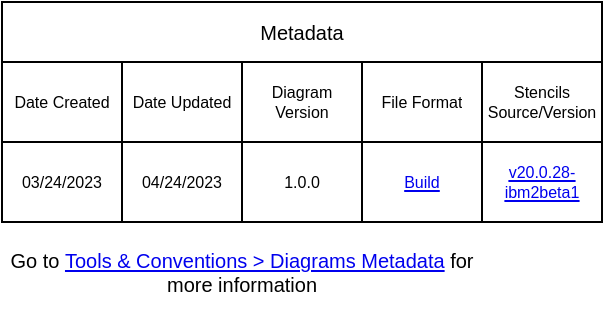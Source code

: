 <mxfile version="20.5.0" type="device" pages="2"><diagram id="ZbMhsuwrk0SCl02ZShpx" name="Metadata"><mxGraphModel dx="1234" dy="780" grid="1" gridSize="10" guides="1" tooltips="1" connect="1" arrows="1" fold="1" page="1" pageScale="1" pageWidth="850" pageHeight="1100" math="0" shadow="0"><root><mxCell id="0"/><mxCell id="1" parent="0"/><mxCell id="X3By66a2a7HRaUElGUln-1" value="Metadata" style="shape=table;startSize=30;container=1;collapsible=0;childLayout=tableLayout;fontSize=10;whiteSpace=wrap;" vertex="1" parent="1"><mxGeometry x="270" y="320" width="300" height="110" as="geometry"/></mxCell><mxCell id="X3By66a2a7HRaUElGUln-2" value="" style="shape=tableRow;horizontal=0;startSize=0;swimlaneHead=0;swimlaneBody=0;strokeColor=inherit;top=0;left=0;bottom=0;right=0;collapsible=0;dropTarget=0;fillColor=none;points=[[0,0.5],[1,0.5]];portConstraint=eastwest;fontSize=8;" vertex="1" parent="X3By66a2a7HRaUElGUln-1"><mxGeometry y="30" width="300" height="40" as="geometry"/></mxCell><mxCell id="X3By66a2a7HRaUElGUln-3" value="Date Created" style="shape=partialRectangle;html=1;whiteSpace=wrap;connectable=0;strokeColor=inherit;overflow=hidden;fillColor=none;top=0;left=0;bottom=0;right=0;pointerEvents=1;fontSize=8;" vertex="1" parent="X3By66a2a7HRaUElGUln-2"><mxGeometry width="60" height="40" as="geometry"><mxRectangle width="60" height="40" as="alternateBounds"/></mxGeometry></mxCell><mxCell id="X3By66a2a7HRaUElGUln-4" value="Date Updated" style="shape=partialRectangle;html=1;whiteSpace=wrap;connectable=0;strokeColor=inherit;overflow=hidden;fillColor=none;top=0;left=0;bottom=0;right=0;pointerEvents=1;fontSize=8;" vertex="1" parent="X3By66a2a7HRaUElGUln-2"><mxGeometry x="60" width="60" height="40" as="geometry"><mxRectangle width="60" height="40" as="alternateBounds"/></mxGeometry></mxCell><mxCell id="X3By66a2a7HRaUElGUln-5" value="Diagram Version" style="shape=partialRectangle;html=1;whiteSpace=wrap;connectable=0;strokeColor=inherit;overflow=hidden;fillColor=none;top=0;left=0;bottom=0;right=0;pointerEvents=1;fontSize=8;" vertex="1" parent="X3By66a2a7HRaUElGUln-2"><mxGeometry x="120" width="60" height="40" as="geometry"><mxRectangle width="60" height="40" as="alternateBounds"/></mxGeometry></mxCell><mxCell id="X3By66a2a7HRaUElGUln-6" value="File Format" style="shape=partialRectangle;html=1;whiteSpace=wrap;connectable=0;strokeColor=inherit;overflow=hidden;fillColor=none;top=0;left=0;bottom=0;right=0;pointerEvents=1;fontSize=8;" vertex="1" parent="X3By66a2a7HRaUElGUln-2"><mxGeometry x="180" width="60" height="40" as="geometry"><mxRectangle width="60" height="40" as="alternateBounds"/></mxGeometry></mxCell><mxCell id="X3By66a2a7HRaUElGUln-7" value="Stencils Source/Version" style="shape=partialRectangle;html=1;whiteSpace=wrap;connectable=0;strokeColor=inherit;overflow=hidden;fillColor=none;top=0;left=0;bottom=0;right=0;pointerEvents=1;fontSize=8;" vertex="1" parent="X3By66a2a7HRaUElGUln-2"><mxGeometry x="240" width="60" height="40" as="geometry"><mxRectangle width="60" height="40" as="alternateBounds"/></mxGeometry></mxCell><mxCell id="X3By66a2a7HRaUElGUln-8" style="shape=tableRow;horizontal=0;startSize=0;swimlaneHead=0;swimlaneBody=0;strokeColor=inherit;top=0;left=0;bottom=0;right=0;collapsible=0;dropTarget=0;fillColor=none;points=[[0,0.5],[1,0.5]];portConstraint=eastwest;fontSize=8;" vertex="1" parent="X3By66a2a7HRaUElGUln-1"><mxGeometry y="70" width="300" height="40" as="geometry"/></mxCell><mxCell id="X3By66a2a7HRaUElGUln-9" value="03/24/2023" style="shape=partialRectangle;html=1;whiteSpace=wrap;connectable=0;strokeColor=inherit;overflow=hidden;fillColor=none;top=0;left=0;bottom=0;right=0;pointerEvents=1;fontSize=8;" vertex="1" parent="X3By66a2a7HRaUElGUln-8"><mxGeometry width="60" height="40" as="geometry"><mxRectangle width="60" height="40" as="alternateBounds"/></mxGeometry></mxCell><mxCell id="X3By66a2a7HRaUElGUln-10" value="04/24/2023" style="shape=partialRectangle;html=1;whiteSpace=wrap;connectable=0;strokeColor=inherit;overflow=hidden;fillColor=none;top=0;left=0;bottom=0;right=0;pointerEvents=1;fontSize=8;" vertex="1" parent="X3By66a2a7HRaUElGUln-8"><mxGeometry x="60" width="60" height="40" as="geometry"><mxRectangle width="60" height="40" as="alternateBounds"/></mxGeometry></mxCell><mxCell id="X3By66a2a7HRaUElGUln-11" value="1.0.0" style="shape=partialRectangle;html=1;whiteSpace=wrap;connectable=0;strokeColor=inherit;overflow=hidden;fillColor=none;top=0;left=0;bottom=0;right=0;pointerEvents=1;fontSize=8;" vertex="1" parent="X3By66a2a7HRaUElGUln-8"><mxGeometry x="120" width="60" height="40" as="geometry"><mxRectangle width="60" height="40" as="alternateBounds"/></mxGeometry></mxCell><mxCell id="X3By66a2a7HRaUElGUln-12" value="&lt;a href=&quot;https://github.ibm.com/ibmcloud/ibm-cloud-stencils#temporary--custom-build&quot;&gt;Build&lt;/a&gt;" style="shape=partialRectangle;html=1;whiteSpace=wrap;connectable=0;strokeColor=inherit;overflow=hidden;fillColor=none;top=0;left=0;bottom=0;right=0;pointerEvents=1;fontSize=8;" vertex="1" parent="X3By66a2a7HRaUElGUln-8"><mxGeometry x="180" width="60" height="40" as="geometry"><mxRectangle width="60" height="40" as="alternateBounds"/></mxGeometry></mxCell><mxCell id="X3By66a2a7HRaUElGUln-13" value="&lt;font color=&quot;#0000ee&quot;&gt;&lt;u&gt;&lt;a href=&quot;https://github.ibm.com/ibmcloud/ibm-cloud-stencils/releases/tag/v20.0.28-ibm2beta&quot;&gt;v20.0.28-ibm2beta1&lt;/a&gt;&lt;/u&gt;&lt;/font&gt;" style="shape=partialRectangle;html=1;whiteSpace=wrap;connectable=0;strokeColor=inherit;overflow=hidden;fillColor=none;top=0;left=0;bottom=0;right=0;pointerEvents=1;fontSize=8;" vertex="1" parent="X3By66a2a7HRaUElGUln-8"><mxGeometry x="240" width="60" height="40" as="geometry"><mxRectangle width="60" height="40" as="alternateBounds"/></mxGeometry></mxCell><mxCell id="X3By66a2a7HRaUElGUln-14" value="&lt;font style=&quot;font-size: 10px;&quot;&gt;Go to&amp;nbsp;&lt;span style=&quot;background-color: initial;&quot;&gt;&lt;a href=&quot;https://github.ibm.com/ibmcloud/ibm-cloud-stencils#tools--conventions&quot;&gt;Tools &amp;amp; Conventions &amp;gt; Diagrams Metadata&lt;/a&gt;&amp;nbsp;for more information&lt;/span&gt;&lt;br&gt;&lt;/font&gt;" style="text;html=1;strokeColor=none;fillColor=none;align=center;verticalAlign=middle;whiteSpace=wrap;rounded=0;fontSize=10;" vertex="1" parent="1"><mxGeometry x="270" y="430" width="240" height="50" as="geometry"/></mxCell></root></mxGraphModel></diagram><diagram id="fZHFOoDTKbRpOtuYLnfD" name="Page-1"><mxGraphModel dx="2334" dy="780" grid="1" gridSize="10" guides="1" tooltips="1" connect="1" arrows="1" fold="1" page="1" pageScale="1" pageWidth="1100" pageHeight="850" math="0" shadow="0"><root><mxCell id="0"/><mxCell id="1" parent="0"/><UserObject placeholders="1" label="%Element-Name%&lt;BR&gt;&lt;font style='font-size: 12px'&gt;%Element-ID%&lt;/font&gt;" Element-ID="" Element-Name="Zone 3" Icon-Name="data--center" Tag-Text="" id="P5f-9x0DIOcbd5ffzTkL-56"><mxCell style="shape=mxgraph.ibm2mondrian.base;shapeType=pg;shapeLayout=expanded;colorFamily=gray;colorBackground=veryLight:veryLight;strokeWidth=1;html=1;whiteSpace=wrap;metaEdit=1;collapsible=0;recursiveResize=0;expand=0;fontFamily=IBM Plex Sans;fontColor=#000000;fontSize=14;image=;verticalAlign=middle;align=left;spacing=0;spacingLeft=12;spacingRight=16;spacingTop=0;spacingBottom=0;container=1" parent="1" vertex="1"><mxGeometry x="-590" y="570" width="500" height="190" as="geometry"/></mxCell></UserObject><UserObject placeholders="1" label="%Element-Name%&lt;BR&gt;&lt;font style='font-size: 12px'&gt;%Element-ID%&lt;/font&gt;" Element-ID="" Element-Name="Subnet 3" Icon-Name="ibm-cloud--subnets" Tag-Text="" id="P5f-9x0DIOcbd5ffzTkL-55"><mxCell style="shape=mxgraph.ibm2mondrian.base;shapeType=pg;shapeLayout=expanded;colorFamily=cyan;colorBackground=white:white;strokeWidth=1;html=1;whiteSpace=wrap;metaEdit=1;collapsible=0;recursiveResize=0;expand=0;fontFamily=IBM Plex Sans;fontColor=#000000;fontSize=14;image=;verticalAlign=middle;align=left;spacing=0;spacingLeft=12;spacingRight=16;spacingTop=0;spacingBottom=0;container=1" parent="P5f-9x0DIOcbd5ffzTkL-56" vertex="1"><mxGeometry x="25" y="37.5" width="450" height="115" as="geometry"/></mxCell></UserObject><UserObject placeholders="1" label="%Element-Name%&lt;BR&gt;&lt;font style='font-size: 12px'&gt;%Element-ID%&lt;/font&gt;" Element-ID="" Element-Name="Zone 1" Icon-Name="data--center" Tag-Text="" id="P5f-9x0DIOcbd5ffzTkL-38"><mxCell style="shape=mxgraph.ibm2mondrian.base;shapeType=pg;shapeLayout=expanded;colorFamily=gray;colorBackground=veryLight:veryLight;strokeWidth=1;html=1;whiteSpace=wrap;metaEdit=1;collapsible=0;recursiveResize=0;expand=0;fontFamily=IBM Plex Sans;fontColor=#000000;fontSize=14;image=;verticalAlign=middle;align=left;spacing=0;spacingLeft=12;spacingRight=16;spacingTop=0;spacingBottom=0;container=1;" parent="1" vertex="1"><mxGeometry x="-590" y="170" width="500" height="190" as="geometry"/></mxCell></UserObject><UserObject placeholders="1" label="%Element-Name%&lt;BR&gt;&lt;font style='font-size: 12px'&gt;%Element-ID%&lt;/font&gt;" Element-ID="" Element-Name="Subnet 1" Icon-Name="ibm-cloud--subnets" Tag-Text="" id="P5f-9x0DIOcbd5ffzTkL-31"><mxCell style="shape=mxgraph.ibm2mondrian.base;shapeType=pg;shapeLayout=expanded;colorFamily=cyan;colorBackground=white:white;strokeWidth=1;html=1;whiteSpace=wrap;metaEdit=1;collapsible=0;recursiveResize=0;expand=0;fontFamily=IBM Plex Sans;fontColor=#000000;fontSize=14;image=;verticalAlign=middle;align=left;spacing=0;spacingLeft=12;spacingRight=16;spacingTop=0;spacingBottom=0;container=1" parent="P5f-9x0DIOcbd5ffzTkL-38" vertex="1"><mxGeometry x="20" y="50" width="450" height="120" as="geometry"/></mxCell></UserObject><UserObject placeholders="1" label="%Element-Name%&lt;BR&gt;&lt;font style='font-size: 12px'&gt;%Element-ID%&lt;/font&gt;" Element-ID="" Element-Name="Public Network" Icon-Name="network--public" Tag-Text="" id="P5f-9x0DIOcbd5ffzTkL-2"><mxCell style="shape=mxgraph.ibm2mondrian.base;shapeType=lg;shapeLayout=expanded;colorFamily=cyan;colorBackground=noColor:noColor;strokeWidth=1;html=1;whiteSpace=wrap;metaEdit=1;collapsible=0;recursiveResize=0;expand=0;fontFamily=IBM Plex Sans;fontColor=#000000;fontSize=14;image=;verticalAlign=middle;align=left;spacing=0;spacingLeft=12;spacingRight=12;spacingTop=0;spacingBottom=0;container=1;verticalLabelPosition=middle;labelPosition=center;" parent="1" vertex="1"><mxGeometry x="-1070" y="30" width="144" height="790" as="geometry"/></mxCell></UserObject><UserObject placeholders="1" label="%Element-Name%&lt;BR&gt;&lt;font style='font-size: 12px'&gt;%Element-ID%&lt;/font&gt;" Element-ID="" Element-Name="Client" Icon-Name="laptop" Tag-Text="" id="P5f-9x0DIOcbd5ffzTkL-65"><mxCell style="shape=mxgraph.ibm2mondrian.base;shapeType=actor;shapeLayout=collapsed;colorFamily=black;colorBackground=noColor:noColor;strokeWidth=1;html=1;whiteSpace=wrap;metaEdit=1;collapsible=0;recursiveResize=0;expand=0;fontFamily=IBM Plex Sans;fontColor=#000000;fontSize=14;image=;verticalAlign=top;align=center;spacing=0;spacingLeft=0;spacingRight=0;spacingTop=0;spacingBottom=0;verticalLabelPosition=bottom;labelPosition=center;positionText=bottom;container=0;fillColor=#00994D;gradientColor=none;" parent="P5f-9x0DIOcbd5ffzTkL-2" vertex="1"><mxGeometry x="48" y="417.5" width="48" height="48" as="geometry"/></mxCell></UserObject><mxCell id="P5f-9x0DIOcbd5ffzTkL-10" style="edgeStyle=orthogonalEdgeStyle;rounded=0;orthogonalLoop=1;jettySize=auto;html=1;exitX=1;exitY=0.5;exitDx=0;exitDy=0;exitPerimeter=0;entryX=0.5;entryY=0;entryDx=0;entryDy=0;entryPerimeter=0;endArrow=block;endFill=1;strokeWidth=2;startArrow=oval;startFill=1;" parent="1" source="P5f-9x0DIOcbd5ffzTkL-3" target="P5f-9x0DIOcbd5ffzTkL-5" edge="1"><mxGeometry relative="1" as="geometry"><Array as="points"><mxPoint x="-300" y="275"/><mxPoint x="-300" y="231"/><mxPoint x="-261" y="231"/></Array></mxGeometry></mxCell><mxCell id="P5f-9x0DIOcbd5ffzTkL-11" style="edgeStyle=orthogonalEdgeStyle;rounded=0;orthogonalLoop=1;jettySize=auto;html=1;exitX=1;exitY=0.5;exitDx=0;exitDy=0;exitPerimeter=0;entryX=0.5;entryY=0;entryDx=0;entryDy=0;entryPerimeter=0;endArrow=block;endFill=1;strokeWidth=2;startArrow=oval;startFill=1;" parent="1" source="P5f-9x0DIOcbd5ffzTkL-3" target="P5f-9x0DIOcbd5ffzTkL-7" edge="1"><mxGeometry relative="1" as="geometry"><Array as="points"><mxPoint x="-300" y="275"/><mxPoint x="-300" y="231"/><mxPoint x="-171" y="231"/></Array></mxGeometry></mxCell><UserObject placeholders="1" label="%Element-Name%&lt;br style=&quot;font-size: 12px;&quot;&gt;&lt;font style=&quot;font-size: 12px;&quot;&gt;%Element-ID%&lt;/font&gt;" Element-ID="" Element-Name="ALB" Icon-Name="load-balancer--application" Tag-Text="" id="P5f-9x0DIOcbd5ffzTkL-3"><mxCell style="shape=mxgraph.ibm2mondrian.base;shapeType=pn;shapeLayout=collapsed;colorFamily=cyan;colorBackground=noColor:noColor;strokeWidth=1;html=1;whiteSpace=wrap;metaEdit=1;collapsible=0;recursiveResize=0;expand=0;fontFamily=IBM Plex Sans;fontColor=#000000;fontSize=12;image=;verticalAlign=top;align=center;spacing=0;spacingLeft=0;spacingRight=0;spacingTop=0;spacingBottom=0;verticalLabelPosition=bottom;labelPosition=center;positionText=bottom;container=1" parent="1" vertex="1"><mxGeometry x="-385" y="251" width="48" height="48" as="geometry"/></mxCell></UserObject><UserObject placeholders="1" label="%Element-Name%&lt;br style=&quot;font-size: 12px;&quot;&gt;&lt;font style=&quot;font-size: 12px&quot;&gt;%Element-ID%&lt;/font&gt;" Element-ID="" Element-Name="Worker Node 1" Icon-Name="instance--virtual" Tag-Text="" id="P5f-9x0DIOcbd5ffzTkL-5"><mxCell style="shape=mxgraph.ibm2mondrian.base;shapeType=ln;shapeLayout=collapsed;colorFamily=green;colorBackground=noColor:noColor;strokeWidth=1;html=1;metaEdit=1;collapsible=0;recursiveResize=0;expand=0;fontFamily=IBM Plex Sans;fontColor=#000000;fontSize=12;image=;verticalAlign=top;align=center;spacing=0;spacingLeft=0;spacingRight=0;spacingTop=0;spacingBottom=0;verticalLabelPosition=bottom;labelPosition=center;positionText=bottom;container=1;whiteSpace=wrap;" parent="1" vertex="1"><mxGeometry x="-285" y="251" width="48" height="48" as="geometry"/></mxCell></UserObject><UserObject placeholders="1" label="%Element-Name%&lt;br style=&quot;font-size: 12px;&quot;&gt;&lt;font style=&quot;font-size: 12px&quot;&gt;%Element-ID%&lt;/font&gt;" Element-ID="" Element-Name="Worker Node 2" Icon-Name="instance--virtual" Tag-Text="" id="P5f-9x0DIOcbd5ffzTkL-7"><mxCell style="shape=mxgraph.ibm2mondrian.base;shapeType=ln;shapeLayout=collapsed;colorFamily=green;colorBackground=noColor:noColor;strokeWidth=1;html=1;metaEdit=1;collapsible=0;recursiveResize=0;expand=0;fontFamily=IBM Plex Sans;fontColor=#000000;fontSize=12;image=;verticalAlign=top;align=center;spacing=0;spacingLeft=0;spacingRight=0;spacingTop=0;spacingBottom=0;verticalLabelPosition=bottom;labelPosition=center;positionText=bottom;container=1;whiteSpace=wrap;" parent="1" vertex="1"><mxGeometry x="-195" y="251" width="48" height="48" as="geometry"/></mxCell></UserObject><mxCell id="P5f-9x0DIOcbd5ffzTkL-27" style="edgeStyle=orthogonalEdgeStyle;rounded=0;orthogonalLoop=1;jettySize=auto;html=1;exitX=1;exitY=0.5;exitDx=0;exitDy=0;exitPerimeter=0;startArrow=oval;startFill=1;endArrow=block;endFill=1;strokeWidth=2;entryX=0;entryY=0.5;entryDx=0;entryDy=0;entryPerimeter=0;" parent="1" source="P5f-9x0DIOcbd5ffzTkL-12" target="P5f-9x0DIOcbd5ffzTkL-3" edge="1"><mxGeometry relative="1" as="geometry"><Array as="points"><mxPoint x="-645" y="472"/><mxPoint x="-645" y="275"/></Array><mxPoint x="-390" y="275" as="targetPoint"/></mxGeometry></mxCell><mxCell id="P5f-9x0DIOcbd5ffzTkL-61" style="edgeStyle=orthogonalEdgeStyle;rounded=0;orthogonalLoop=1;jettySize=auto;html=1;exitX=1;exitY=0.5;exitDx=0;exitDy=0;exitPerimeter=0;fontSize=12;startArrow=oval;startFill=1;endArrow=block;endFill=1;strokeWidth=2;entryX=0;entryY=0.5;entryDx=0;entryDy=0;entryPerimeter=0;" parent="1" source="P5f-9x0DIOcbd5ffzTkL-12" target="P5f-9x0DIOcbd5ffzTkL-50" edge="1"><mxGeometry relative="1" as="geometry"><Array as="points"><mxPoint x="-645" y="472"/><mxPoint x="-645" y="649"/></Array><mxPoint x="-500" y="649" as="targetPoint"/></mxGeometry></mxCell><UserObject placeholders="1" label="%Element-Name%&lt;BR&gt;&lt;font style='font-size: 12px'&gt;%Element-ID%&lt;/font&gt;" Element-ID="" Element-Name="VPC Multi-Zone LB" Icon-Name="load-balancer--global" Tag-Text="" id="P5f-9x0DIOcbd5ffzTkL-12"><mxCell style="shape=mxgraph.ibm2mondrian.base;shapeType=ln;shapeLayout=collapsed;colorFamily=cyan;colorBackground=noColor:noColor;strokeWidth=1;html=1;metaEdit=1;collapsible=0;recursiveResize=0;expand=0;fontFamily=IBM Plex Sans;fontColor=#000000;fontSize=14;image=;verticalAlign=top;align=center;spacing=0;spacingLeft=0;spacingRight=0;spacingTop=0;spacingBottom=0;verticalLabelPosition=bottom;labelPosition=center;positionText=bottom;container=1" parent="1" vertex="1"><mxGeometry x="-825" y="448" width="48" height="48" as="geometry"/></mxCell></UserObject><mxCell id="P5f-9x0DIOcbd5ffzTkL-48" style="edgeStyle=orthogonalEdgeStyle;rounded=0;orthogonalLoop=1;jettySize=auto;html=1;exitX=1;exitY=0.5;exitDx=0;exitDy=0;exitPerimeter=0;entryX=0.5;entryY=0;entryDx=0;entryDy=0;entryPerimeter=0;endArrow=block;endFill=1;strokeWidth=2;startArrow=oval;startFill=1;" parent="1" source="P5f-9x0DIOcbd5ffzTkL-50" target="P5f-9x0DIOcbd5ffzTkL-53" edge="1"><mxGeometry relative="1" as="geometry"><Array as="points"><mxPoint x="-300" y="649"/><mxPoint x="-300" y="605"/><mxPoint x="-261" y="605"/></Array></mxGeometry></mxCell><mxCell id="P5f-9x0DIOcbd5ffzTkL-49" style="edgeStyle=orthogonalEdgeStyle;rounded=0;orthogonalLoop=1;jettySize=auto;html=1;exitX=1;exitY=0.5;exitDx=0;exitDy=0;exitPerimeter=0;entryX=0.5;entryY=0;entryDx=0;entryDy=0;entryPerimeter=0;endArrow=block;endFill=1;strokeWidth=2;startArrow=oval;startFill=1;" parent="1" source="P5f-9x0DIOcbd5ffzTkL-50" target="P5f-9x0DIOcbd5ffzTkL-54" edge="1"><mxGeometry relative="1" as="geometry"><Array as="points"><mxPoint x="-300" y="649"/><mxPoint x="-300" y="605"/><mxPoint x="-171" y="605"/></Array></mxGeometry></mxCell><UserObject placeholders="1" label="%Element-Name%&lt;br style=&quot;font-size: 12px;&quot;&gt;&lt;font style=&quot;font-size: 12px;&quot;&gt;%Element-ID%&lt;/font&gt;" Element-ID="" Element-Name="ALB" Icon-Name="load-balancer--application" Tag-Text="" id="P5f-9x0DIOcbd5ffzTkL-50"><mxCell style="shape=mxgraph.ibm2mondrian.base;shapeType=pn;shapeLayout=collapsed;colorFamily=cyan;colorBackground=noColor:noColor;strokeWidth=1;html=1;whiteSpace=wrap;metaEdit=1;collapsible=0;recursiveResize=0;expand=0;fontFamily=IBM Plex Sans;fontColor=#000000;fontSize=12;image=;verticalAlign=top;align=center;spacing=0;spacingLeft=0;spacingRight=0;spacingTop=0;spacingBottom=0;verticalLabelPosition=bottom;labelPosition=center;positionText=bottom;container=1" parent="1" vertex="1"><mxGeometry x="-385" y="625" width="48" height="48" as="geometry"/></mxCell></UserObject><UserObject placeholders="1" label="%Element-Name%&lt;br style=&quot;font-size: 12px;&quot;&gt;&lt;font style=&quot;font-size: 12px&quot;&gt;%Element-ID%&lt;/font&gt;" Element-ID="" Element-Name="Worker Node 1" Icon-Name="instance--virtual" Tag-Text="" id="P5f-9x0DIOcbd5ffzTkL-53"><mxCell style="shape=mxgraph.ibm2mondrian.base;shapeType=ln;shapeLayout=collapsed;colorFamily=green;colorBackground=noColor:noColor;strokeWidth=1;html=1;metaEdit=1;collapsible=0;recursiveResize=0;expand=0;fontFamily=IBM Plex Sans;fontColor=#000000;fontSize=12;image=;verticalAlign=top;align=center;spacing=0;spacingLeft=0;spacingRight=0;spacingTop=0;spacingBottom=0;verticalLabelPosition=bottom;labelPosition=center;positionText=bottom;container=1;whiteSpace=wrap;" parent="1" vertex="1"><mxGeometry x="-285" y="620" width="48" height="48" as="geometry"/></mxCell></UserObject><UserObject placeholders="1" label="%Element-Name%&lt;br style=&quot;font-size: 12px;&quot;&gt;&lt;font style=&quot;font-size: 12px&quot;&gt;%Element-ID%&lt;/font&gt;" Element-ID="" Element-Name="Worker Node 2" Icon-Name="instance--virtual" Tag-Text="" id="P5f-9x0DIOcbd5ffzTkL-54"><mxCell style="shape=mxgraph.ibm2mondrian.base;shapeType=ln;shapeLayout=collapsed;colorFamily=green;colorBackground=noColor:noColor;strokeWidth=1;html=1;metaEdit=1;collapsible=0;recursiveResize=0;expand=0;fontFamily=IBM Plex Sans;fontColor=#000000;fontSize=12;image=;verticalAlign=top;align=center;spacing=0;spacingLeft=0;spacingRight=0;spacingTop=0;spacingBottom=0;verticalLabelPosition=bottom;labelPosition=center;positionText=bottom;container=1;whiteSpace=wrap;" parent="1" vertex="1"><mxGeometry x="-195" y="620" width="48" height="48" as="geometry"/></mxCell></UserObject><mxCell id="P5f-9x0DIOcbd5ffzTkL-66" style="edgeStyle=orthogonalEdgeStyle;rounded=0;orthogonalLoop=1;jettySize=auto;html=1;exitX=1;exitY=0.5;exitDx=0;exitDy=0;exitPerimeter=0;entryX=0;entryY=0.5;entryDx=0;entryDy=0;entryPerimeter=0;fontSize=12;startArrow=oval;startFill=1;endArrow=block;endFill=1;strokeWidth=2;" parent="1" source="P5f-9x0DIOcbd5ffzTkL-65" target="P5f-9x0DIOcbd5ffzTkL-12" edge="1"><mxGeometry relative="1" as="geometry"/></mxCell><UserObject placeholders="1" label="%Element-Name%&lt;BR&gt;&lt;font style='font-size: 12px'&gt;%Element-ID%&lt;/font&gt;" Element-ID="" Element-Name="&#10;VPC" Icon-Name="virtual-private-cloud--alt" Tag-Text="" id="NyfGBGzlH53pA7Klpbw7-2"><mxCell style="shape=mxgraph.ibm2mondrian.base;shapeType=pg;shapeLayout=expanded;colorFamily=cyan;colorBackground=noColor:noColor;strokeWidth=1;html=1;whiteSpace=wrap;metaEdit=1;collapsible=0;recursiveResize=0;expand=0;fontFamily=IBM Plex Sans;fontColor=#000000;fontSize=14;image=;verticalAlign=middle;align=left;spacing=0;spacingLeft=12;spacingRight=16;spacingTop=0;spacingBottom=0;container=1;fillColor=#C7C7C7;gradientColor=none;" parent="1" vertex="1"><mxGeometry x="-850" y="110" width="780" height="670" as="geometry"/></mxCell></UserObject><UserObject placeholders="1" label="%Element-Name%&lt;BR&gt;&lt;font style='font-size: 12px'&gt;%Element-ID%&lt;/font&gt;" Element-ID="" Element-Name="Region A" Icon-Name="location" Tag-Text="" id="P5f-9x0DIOcbd5ffzTkL-64"><mxCell style="shape=mxgraph.ibm2mondrian.base;shapeType=lg;shapeLayout=expanded;colorFamily=gray;colorBackground=noColor:noColor;strokeWidth=1;html=1;whiteSpace=wrap;metaEdit=1;collapsible=0;recursiveResize=0;expand=0;fontFamily=IBM Plex Sans;fontColor=#000000;fontSize=14;image=;verticalAlign=middle;align=left;spacing=0;spacingLeft=12;spacingRight=12;spacingTop=0;spacingBottom=0;container=1;fillColor=#00994D;gradientColor=none;verticalLabelPosition=middle;labelPosition=center;" parent="NyfGBGzlH53pA7Klpbw7-2" vertex="1"><mxGeometry x="-20" y="-40" width="820" height="730" as="geometry"/></mxCell></UserObject><UserObject placeholders="1" label="%Element-Name%&lt;BR&gt;&lt;font style='font-size: 12px'&gt;%Element-ID%&lt;/font&gt;" Element-ID="" Element-Name="IBM Cloud" Icon-Name="ibm-cloud" Tag-Text="" id="P5f-9x0DIOcbd5ffzTkL-1"><mxCell style="shape=mxgraph.ibm2mondrian.base;shapeType=pg;shapeLayout=expanded;colorFamily=cyan;colorBackground=noColor:noColor;strokeWidth=1;html=1;whiteSpace=wrap;metaEdit=1;collapsible=0;recursiveResize=0;expand=0;fontFamily=IBM Plex Sans;fontColor=#000000;fontSize=14;image=;verticalAlign=middle;align=left;spacing=0;spacingLeft=12;spacingRight=16;spacingTop=0;spacingBottom=0;container=1" parent="P5f-9x0DIOcbd5ffzTkL-64" vertex="1"><mxGeometry x="-20" y="-40" width="860" height="790" as="geometry"/></mxCell></UserObject><UserObject placeholders="1" label="%Element-Name%&lt;BR&gt;&lt;font style='font-size: 12px'&gt;%Element-ID%&lt;/font&gt;" Element-ID="" Element-Name="Zone 2" Icon-Name="data--center" Tag-Text="" id="R08rFAO72C0pnG6lUQ_t-9"><mxCell style="shape=mxgraph.ibm2mondrian.base;shapeType=pg;shapeLayout=expanded;colorFamily=gray;colorBackground=veryLight:veryLight;strokeWidth=1;html=1;whiteSpace=wrap;metaEdit=1;collapsible=0;recursiveResize=0;expand=0;fontFamily=IBM Plex Sans;fontColor=#000000;fontSize=14;image=;verticalAlign=middle;align=left;spacing=0;spacingLeft=12;spacingRight=16;spacingTop=0;spacingBottom=0;container=1" parent="1" vertex="1"><mxGeometry x="-590" y="370" width="500" height="190" as="geometry"/></mxCell></UserObject><UserObject placeholders="1" label="%Element-Name%&lt;BR&gt;&lt;font style='font-size: 12px'&gt;%Element-ID%&lt;/font&gt;" Element-ID="" Element-Name="Subnet 3" Icon-Name="ibm-cloud--subnets" Tag-Text="" id="R08rFAO72C0pnG6lUQ_t-10"><mxCell style="shape=mxgraph.ibm2mondrian.base;shapeType=pg;shapeLayout=expanded;colorFamily=cyan;colorBackground=white:white;strokeWidth=1;html=1;whiteSpace=wrap;metaEdit=1;collapsible=0;recursiveResize=0;expand=0;fontFamily=IBM Plex Sans;fontColor=#000000;fontSize=14;image=;verticalAlign=middle;align=left;spacing=0;spacingLeft=12;spacingRight=16;spacingTop=0;spacingBottom=0;container=1" parent="R08rFAO72C0pnG6lUQ_t-9" vertex="1"><mxGeometry x="25" y="44.5" width="450" height="115" as="geometry"/></mxCell></UserObject><UserObject placeholders="1" label="%Element-Name%&lt;br style=&quot;font-size: 12px;&quot;&gt;&lt;font style=&quot;font-size: 12px;&quot;&gt;%Element-ID%&lt;/font&gt;" Element-ID="" Element-Name="ALB" Icon-Name="load-balancer--application" Tag-Text="" id="P5f-9x0DIOcbd5ffzTkL-41"><mxCell style="shape=mxgraph.ibm2mondrian.base;shapeType=pn;shapeLayout=collapsed;colorFamily=cyan;colorBackground=noColor:noColor;strokeWidth=1;html=1;whiteSpace=wrap;metaEdit=1;collapsible=0;recursiveResize=0;expand=0;fontFamily=IBM Plex Sans;fontColor=#000000;fontSize=12;image=;verticalAlign=top;align=center;spacing=0;spacingLeft=0;spacingRight=0;spacingTop=0;spacingBottom=0;verticalLabelPosition=bottom;labelPosition=center;positionText=bottom;container=1" parent="1" vertex="1"><mxGeometry x="-385" y="447.5" width="48" height="48" as="geometry"/></mxCell></UserObject><UserObject placeholders="1" label="%Element-Name%&lt;br style=&quot;font-size: 12px;&quot;&gt;&lt;font style=&quot;font-size: 12px&quot;&gt;%Element-ID%&lt;/font&gt;" Element-ID="" Element-Name="Worker Node 1" Icon-Name="instance--virtual" Tag-Text="" id="P5f-9x0DIOcbd5ffzTkL-44"><mxCell style="shape=mxgraph.ibm2mondrian.base;shapeType=ln;shapeLayout=collapsed;colorFamily=green;colorBackground=noColor:noColor;strokeWidth=1;html=1;metaEdit=1;collapsible=0;recursiveResize=0;expand=0;fontFamily=IBM Plex Sans;fontColor=#000000;fontSize=12;image=;verticalAlign=top;align=center;spacing=0;spacingLeft=0;spacingRight=0;spacingTop=0;spacingBottom=0;verticalLabelPosition=bottom;labelPosition=center;positionText=bottom;container=1;whiteSpace=wrap;" parent="1" vertex="1"><mxGeometry x="-285" y="447.5" width="48" height="48" as="geometry"/></mxCell></UserObject><UserObject placeholders="1" label="%Element-Name%&lt;br style=&quot;font-size: 12px;&quot;&gt;&lt;font style=&quot;font-size: 12px&quot;&gt;%Element-ID%&lt;/font&gt;" Element-ID="" Element-Name="Worker Node 2" Icon-Name="instance--virtual" Tag-Text="" id="P5f-9x0DIOcbd5ffzTkL-45"><mxCell style="shape=mxgraph.ibm2mondrian.base;shapeType=ln;shapeLayout=collapsed;colorFamily=green;colorBackground=noColor:noColor;strokeWidth=1;html=1;metaEdit=1;collapsible=0;recursiveResize=0;expand=0;fontFamily=IBM Plex Sans;fontColor=#000000;fontSize=12;image=;verticalAlign=top;align=center;spacing=0;spacingLeft=0;spacingRight=0;spacingTop=0;spacingBottom=0;verticalLabelPosition=bottom;labelPosition=center;positionText=bottom;container=1;whiteSpace=wrap;" parent="1" vertex="1"><mxGeometry x="-195" y="447.5" width="48" height="48" as="geometry"/></mxCell></UserObject><mxCell id="P5f-9x0DIOcbd5ffzTkL-60" style="edgeStyle=orthogonalEdgeStyle;rounded=0;orthogonalLoop=1;jettySize=auto;html=1;exitX=1;exitY=0.5;exitDx=0;exitDy=0;exitPerimeter=0;entryX=0;entryY=0.5;entryDx=0;entryDy=0;entryPerimeter=0;fontSize=12;startArrow=oval;startFill=1;endArrow=block;endFill=1;strokeWidth=2;" parent="1" source="P5f-9x0DIOcbd5ffzTkL-12" target="P5f-9x0DIOcbd5ffzTkL-41" edge="1"><mxGeometry relative="1" as="geometry"><mxPoint x="-467" y="471.5" as="targetPoint"/></mxGeometry></mxCell><mxCell id="P5f-9x0DIOcbd5ffzTkL-40" style="edgeStyle=orthogonalEdgeStyle;rounded=0;orthogonalLoop=1;jettySize=auto;html=1;exitX=1;exitY=0.5;exitDx=0;exitDy=0;exitPerimeter=0;entryX=0.5;entryY=0;entryDx=0;entryDy=0;entryPerimeter=0;endArrow=block;endFill=1;strokeWidth=2;startArrow=none;startFill=1;" parent="1" source="P5f-9x0DIOcbd5ffzTkL-41" target="P5f-9x0DIOcbd5ffzTkL-45" edge="1"><mxGeometry relative="1" as="geometry"><Array as="points"><mxPoint x="-300" y="472"/><mxPoint x="-300" y="428"/><mxPoint x="-171" y="428"/></Array></mxGeometry></mxCell><mxCell id="P5f-9x0DIOcbd5ffzTkL-39" style="edgeStyle=orthogonalEdgeStyle;rounded=0;orthogonalLoop=1;jettySize=auto;html=1;exitX=1;exitY=0.5;exitDx=0;exitDy=0;exitPerimeter=0;entryX=0.5;entryY=0;entryDx=0;entryDy=0;entryPerimeter=0;endArrow=block;endFill=1;strokeWidth=2;startArrow=oval;startFill=1;" parent="1" source="P5f-9x0DIOcbd5ffzTkL-41" target="P5f-9x0DIOcbd5ffzTkL-44" edge="1"><mxGeometry relative="1" as="geometry"><Array as="points"><mxPoint x="-300" y="472"/><mxPoint x="-300" y="428"/><mxPoint x="-261" y="428"/></Array></mxGeometry></mxCell><UserObject placeholders="1" label="%Element-Name%&lt;BR&gt;&lt;font style='font-size: 12px'&gt;%Element-ID%&lt;/font&gt;" Element-ID="" Element-Name="IKS Cluster" Icon-Name="kubernetes" Tag-Text="" id="P5f-9x0DIOcbd5ffzTkL-34"><mxCell style="shape=mxgraph.ibm2mondrian.base;shapeType=pg;shapeLayout=expanded;colorFamily=green;colorBackground=noColor:noColor;strokeWidth=1;html=1;whiteSpace=wrap;metaEdit=1;collapsible=0;recursiveResize=0;expand=0;fontFamily=IBM Plex Sans;fontColor=#000000;fontSize=14;image=;verticalAlign=middle;align=center;spacing=0;spacingLeft=12;spacingRight=16;spacingTop=0;spacingBottom=0;container=1;horizontal=1;labelPosition=center;verticalLabelPosition=middle;" parent="1" vertex="1"><mxGeometry x="-550" y="125" width="450" height="600" as="geometry"/></mxCell></UserObject><UserObject placeholders="1" label="%Element-Name%&lt;br&gt;&lt;font style=&quot;font-size: 12px&quot;&gt;%Element-ID%&lt;/font&gt;" Element-ID="" Element-Name="Master" Icon-Name="function" Tag-Text="" id="6rSDWUe60bOs3Fv4IE0q-1"><mxCell style="shape=mxgraph.ibm2mondrian.base;shapeType=lg;shapeLayout=expanded;colorFamily=green;colorBackground=veryLight:veryLight;strokeWidth=1;html=1;whiteSpace=wrap;metaEdit=1;collapsible=0;recursiveResize=0;expand=0;fontFamily=IBM Plex Sans;fontSize=14;image=;verticalAlign=top;align=center;spacing=0;spacingLeft=12;spacingRight=12;spacingTop=0;spacingBottom=0;container=1;iconImage=noIcon;verticalLabelPosition=middle;labelPosition=center;rotation=-90;fillColor=#00994D;opacity=30;fontColor=#00994D;horizontal=1;textDirection=ltr;colorFillIcon=dark;" parent="P5f-9x0DIOcbd5ffzTkL-34" vertex="1"><mxGeometry x="-170" y="320" width="460" height="80" as="geometry"/></mxCell></UserObject></root></mxGraphModel></diagram></mxfile>